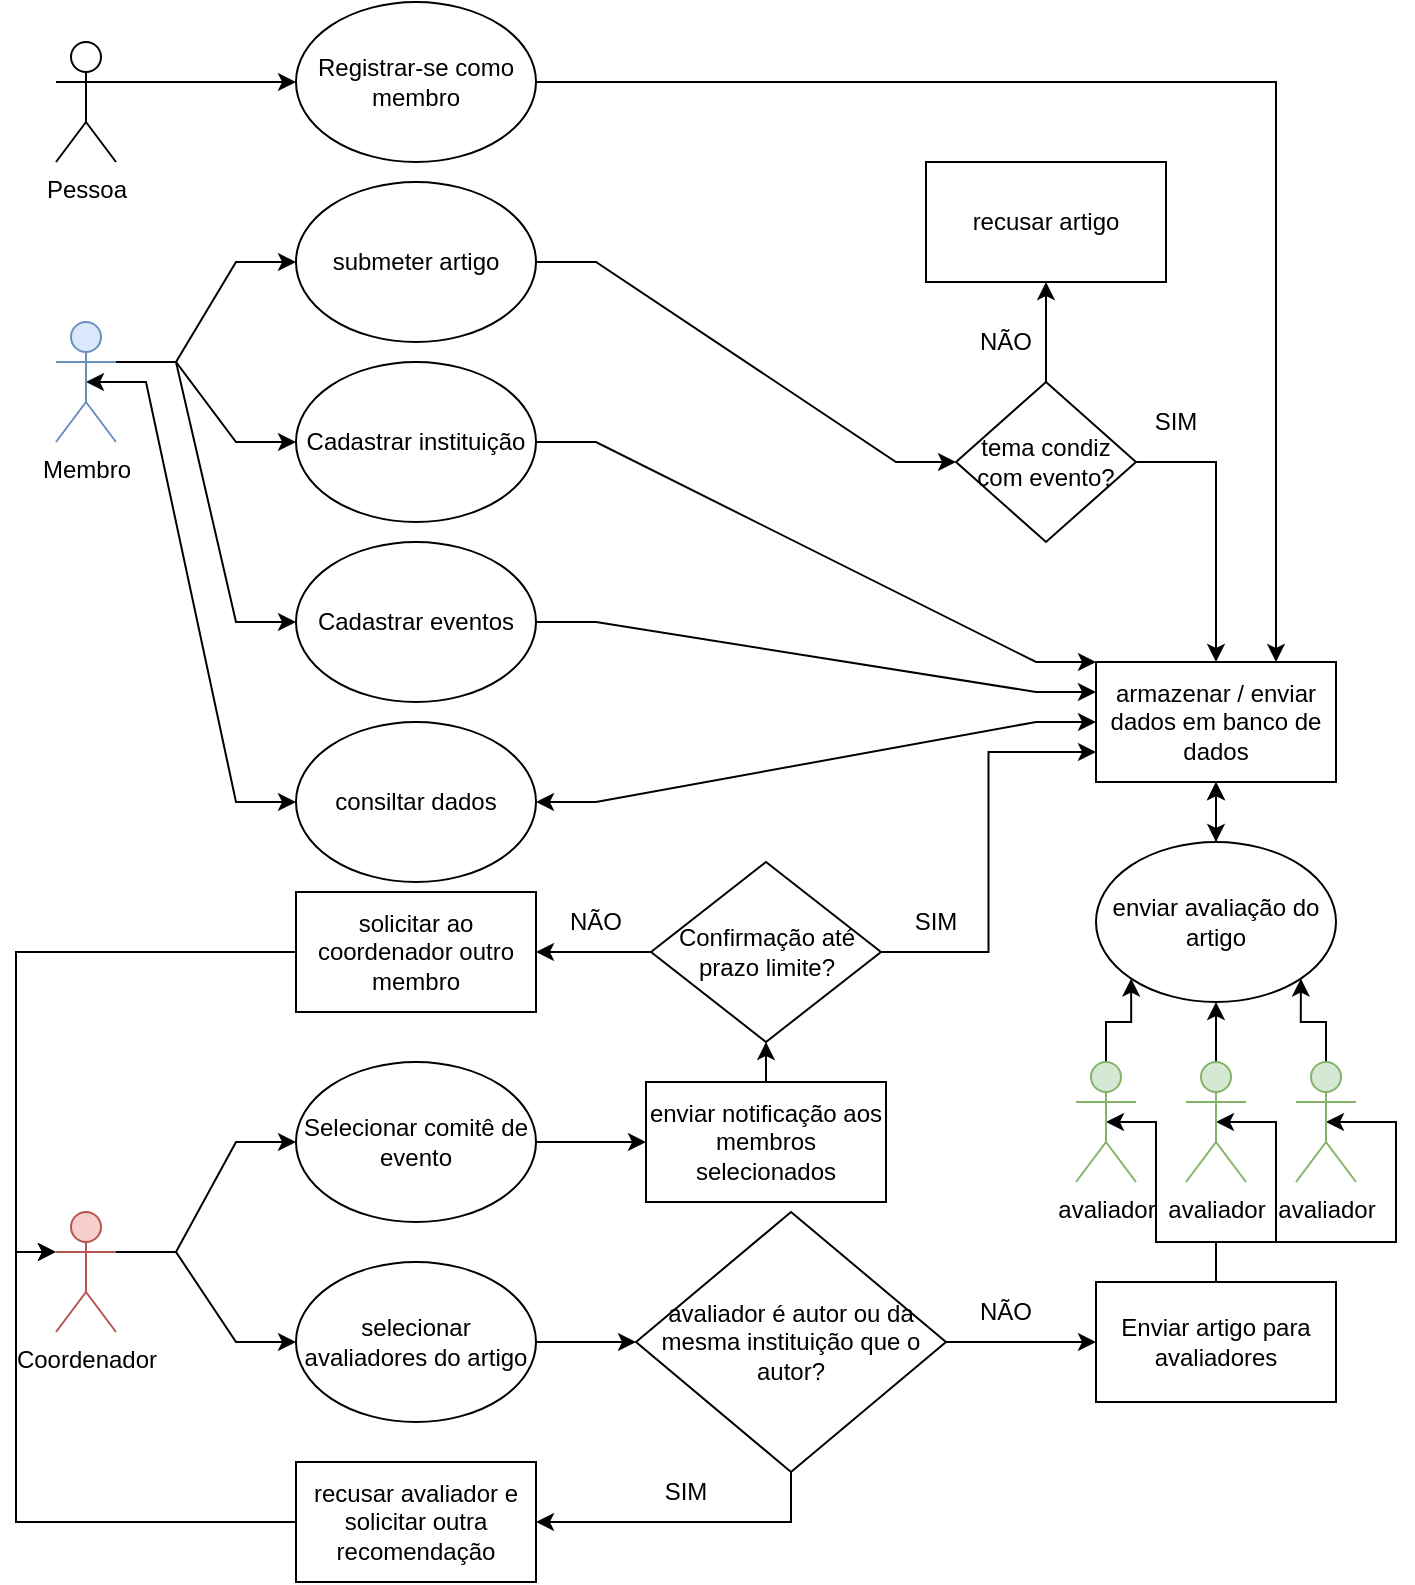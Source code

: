 <mxfile version="19.0.3" type="github">
  <diagram id="8JU_U9Y3DcdZJbbYmd21" name="Page-1">
    <mxGraphModel dx="1326" dy="663" grid="1" gridSize="10" guides="1" tooltips="1" connect="1" arrows="1" fold="1" page="1" pageScale="1" pageWidth="850" pageHeight="1100" math="0" shadow="0">
      <root>
        <mxCell id="0" />
        <mxCell id="1" parent="0" />
        <mxCell id="NkB1lSJiVC8DAfF1Eu-Q-7" style="edgeStyle=orthogonalEdgeStyle;rounded=0;orthogonalLoop=1;jettySize=auto;html=1;exitX=1;exitY=0.333;exitDx=0;exitDy=0;exitPerimeter=0;entryX=0;entryY=0.5;entryDx=0;entryDy=0;" edge="1" parent="1" source="NkB1lSJiVC8DAfF1Eu-Q-1" target="NkB1lSJiVC8DAfF1Eu-Q-4">
          <mxGeometry relative="1" as="geometry" />
        </mxCell>
        <mxCell id="NkB1lSJiVC8DAfF1Eu-Q-1" value="Pessoa" style="shape=umlActor;verticalLabelPosition=bottom;verticalAlign=top;html=1;outlineConnect=0;" vertex="1" parent="1">
          <mxGeometry x="110" y="50" width="30" height="60" as="geometry" />
        </mxCell>
        <mxCell id="NkB1lSJiVC8DAfF1Eu-Q-78" style="edgeStyle=orthogonalEdgeStyle;rounded=0;orthogonalLoop=1;jettySize=auto;html=1;exitX=1;exitY=0.5;exitDx=0;exitDy=0;entryX=0.75;entryY=0;entryDx=0;entryDy=0;" edge="1" parent="1" source="NkB1lSJiVC8DAfF1Eu-Q-4" target="NkB1lSJiVC8DAfF1Eu-Q-44">
          <mxGeometry relative="1" as="geometry" />
        </mxCell>
        <mxCell id="NkB1lSJiVC8DAfF1Eu-Q-4" value="Registrar-se como membro" style="ellipse;whiteSpace=wrap;html=1;" vertex="1" parent="1">
          <mxGeometry x="230" y="30" width="120" height="80" as="geometry" />
        </mxCell>
        <mxCell id="NkB1lSJiVC8DAfF1Eu-Q-14" style="edgeStyle=entityRelationEdgeStyle;rounded=0;orthogonalLoop=1;jettySize=auto;html=1;exitX=1;exitY=0.333;exitDx=0;exitDy=0;exitPerimeter=0;entryX=0;entryY=0.5;entryDx=0;entryDy=0;" edge="1" parent="1" source="NkB1lSJiVC8DAfF1Eu-Q-8" target="NkB1lSJiVC8DAfF1Eu-Q-11">
          <mxGeometry relative="1" as="geometry" />
        </mxCell>
        <mxCell id="NkB1lSJiVC8DAfF1Eu-Q-17" style="edgeStyle=entityRelationEdgeStyle;rounded=0;orthogonalLoop=1;jettySize=auto;html=1;exitX=1;exitY=0.333;exitDx=0;exitDy=0;exitPerimeter=0;entryX=0;entryY=0.5;entryDx=0;entryDy=0;" edge="1" parent="1" source="NkB1lSJiVC8DAfF1Eu-Q-8" target="NkB1lSJiVC8DAfF1Eu-Q-16">
          <mxGeometry relative="1" as="geometry" />
        </mxCell>
        <mxCell id="NkB1lSJiVC8DAfF1Eu-Q-8" value="Coordenador" style="shape=umlActor;verticalLabelPosition=bottom;verticalAlign=top;html=1;outlineConnect=0;fillColor=#f8cecc;strokeColor=#b85450;" vertex="1" parent="1">
          <mxGeometry x="110" y="635" width="30" height="60" as="geometry" />
        </mxCell>
        <mxCell id="NkB1lSJiVC8DAfF1Eu-Q-79" style="edgeStyle=entityRelationEdgeStyle;rounded=0;orthogonalLoop=1;jettySize=auto;html=1;exitX=1;exitY=0.5;exitDx=0;exitDy=0;entryX=0;entryY=0.25;entryDx=0;entryDy=0;" edge="1" parent="1" source="NkB1lSJiVC8DAfF1Eu-Q-9" target="NkB1lSJiVC8DAfF1Eu-Q-44">
          <mxGeometry relative="1" as="geometry" />
        </mxCell>
        <mxCell id="NkB1lSJiVC8DAfF1Eu-Q-9" value="Cadastrar eventos" style="ellipse;whiteSpace=wrap;html=1;" vertex="1" parent="1">
          <mxGeometry x="230" y="300" width="120" height="80" as="geometry" />
        </mxCell>
        <mxCell id="NkB1lSJiVC8DAfF1Eu-Q-80" style="edgeStyle=entityRelationEdgeStyle;rounded=0;orthogonalLoop=1;jettySize=auto;html=1;exitX=1;exitY=0.5;exitDx=0;exitDy=0;entryX=0;entryY=0;entryDx=0;entryDy=0;" edge="1" parent="1" source="NkB1lSJiVC8DAfF1Eu-Q-10" target="NkB1lSJiVC8DAfF1Eu-Q-44">
          <mxGeometry relative="1" as="geometry" />
        </mxCell>
        <mxCell id="NkB1lSJiVC8DAfF1Eu-Q-10" value="Cadastrar instituição&lt;span style=&quot;color: rgba(0, 0, 0, 0); font-family: monospace; font-size: 0px; text-align: start;&quot;&gt;%3CmxGraphModel%3E%3Croot%3E%3CmxCell%20id%3D%220%22%2F%3E%3CmxCell%20id%3D%221%22%20parent%3D%220%22%2F%3E%3CmxCell%20id%3D%222%22%20value%3D%22Cadastrar%20eventos%22%20style%3D%22ellipse%3BwhiteSpace%3Dwrap%3Bhtml%3D1%3B%22%20vertex%3D%221%22%20parent%3D%221%22%3E%3CmxGeometry%20x%3D%22230%22%20y%3D%22220%22%20width%3D%22120%22%20height%3D%2280%22%20as%3D%22geometry%22%2F%3E%3C%2FmxCell%3E%3C%2Froot%3E%3C%2FmxGraphModel%3E&lt;/span&gt;&lt;span style=&quot;color: rgba(0, 0, 0, 0); font-family: monospace; font-size: 0px; text-align: start;&quot;&gt;%3CmxGraphModel%3E%3Croot%3E%3CmxCell%20id%3D%220%22%2F%3E%3CmxCell%20id%3D%221%22%20parent%3D%220%22%2F%3E%3CmxCell%20id%3D%222%22%20value%3D%22Cadastrar%20eventos%22%20style%3D%22ellipse%3BwhiteSpace%3Dwrap%3Bhtml%3D1%3B%22%20vertex%3D%221%22%20parent%3D%221%22%3E%3CmxGeometry%20x%3D%22230%22%20y%3D%22220%22%20width%3D%22120%22%20height%3D%2280%22%20as%3D%22geometry%22%2F%3E%3C%2FmxCell%3E%3C%2Froot%3E%3C%2FmxGraphModel%3E&lt;/span&gt;" style="ellipse;whiteSpace=wrap;html=1;" vertex="1" parent="1">
          <mxGeometry x="230" y="210" width="120" height="80" as="geometry" />
        </mxCell>
        <mxCell id="NkB1lSJiVC8DAfF1Eu-Q-38" style="edgeStyle=orthogonalEdgeStyle;rounded=0;orthogonalLoop=1;jettySize=auto;html=1;exitX=1;exitY=0.5;exitDx=0;exitDy=0;entryX=0;entryY=0.5;entryDx=0;entryDy=0;" edge="1" parent="1" source="NkB1lSJiVC8DAfF1Eu-Q-11" target="NkB1lSJiVC8DAfF1Eu-Q-37">
          <mxGeometry relative="1" as="geometry" />
        </mxCell>
        <mxCell id="NkB1lSJiVC8DAfF1Eu-Q-11" value="Selecionar comitê de evento" style="ellipse;whiteSpace=wrap;html=1;" vertex="1" parent="1">
          <mxGeometry x="230" y="560" width="120" height="80" as="geometry" />
        </mxCell>
        <mxCell id="NkB1lSJiVC8DAfF1Eu-Q-25" style="edgeStyle=orthogonalEdgeStyle;rounded=0;orthogonalLoop=1;jettySize=auto;html=1;exitX=0.5;exitY=1;exitDx=0;exitDy=0;entryX=1;entryY=0.5;entryDx=0;entryDy=0;" edge="1" parent="1" source="NkB1lSJiVC8DAfF1Eu-Q-15" target="NkB1lSJiVC8DAfF1Eu-Q-21">
          <mxGeometry relative="1" as="geometry" />
        </mxCell>
        <mxCell id="NkB1lSJiVC8DAfF1Eu-Q-35" style="edgeStyle=orthogonalEdgeStyle;rounded=0;orthogonalLoop=1;jettySize=auto;html=1;exitX=1;exitY=0.5;exitDx=0;exitDy=0;entryX=0;entryY=0.5;entryDx=0;entryDy=0;" edge="1" parent="1" source="NkB1lSJiVC8DAfF1Eu-Q-15" target="NkB1lSJiVC8DAfF1Eu-Q-34">
          <mxGeometry relative="1" as="geometry" />
        </mxCell>
        <mxCell id="NkB1lSJiVC8DAfF1Eu-Q-15" value="avaliador é autor ou da mesma instituição que o autor?" style="rhombus;whiteSpace=wrap;html=1;" vertex="1" parent="1">
          <mxGeometry x="400" y="635" width="155" height="130" as="geometry" />
        </mxCell>
        <mxCell id="NkB1lSJiVC8DAfF1Eu-Q-18" style="edgeStyle=orthogonalEdgeStyle;rounded=0;orthogonalLoop=1;jettySize=auto;html=1;exitX=1;exitY=0.5;exitDx=0;exitDy=0;entryX=0;entryY=0.5;entryDx=0;entryDy=0;" edge="1" parent="1" source="NkB1lSJiVC8DAfF1Eu-Q-16" target="NkB1lSJiVC8DAfF1Eu-Q-15">
          <mxGeometry relative="1" as="geometry" />
        </mxCell>
        <mxCell id="NkB1lSJiVC8DAfF1Eu-Q-16" value="selecionar avaliadores do artigo" style="ellipse;whiteSpace=wrap;html=1;" vertex="1" parent="1">
          <mxGeometry x="230" y="660" width="120" height="80" as="geometry" />
        </mxCell>
        <mxCell id="NkB1lSJiVC8DAfF1Eu-Q-28" style="edgeStyle=orthogonalEdgeStyle;rounded=0;orthogonalLoop=1;jettySize=auto;html=1;exitX=0;exitY=0.5;exitDx=0;exitDy=0;entryX=0;entryY=0.333;entryDx=0;entryDy=0;entryPerimeter=0;" edge="1" parent="1" source="NkB1lSJiVC8DAfF1Eu-Q-21" target="NkB1lSJiVC8DAfF1Eu-Q-8">
          <mxGeometry relative="1" as="geometry">
            <mxPoint x="120" y="670" as="targetPoint" />
          </mxGeometry>
        </mxCell>
        <mxCell id="NkB1lSJiVC8DAfF1Eu-Q-21" value="recusar avaliador e solicitar outra recomendação" style="rounded=0;whiteSpace=wrap;html=1;" vertex="1" parent="1">
          <mxGeometry x="230" y="760" width="120" height="60" as="geometry" />
        </mxCell>
        <mxCell id="NkB1lSJiVC8DAfF1Eu-Q-31" style="edgeStyle=entityRelationEdgeStyle;rounded=0;orthogonalLoop=1;jettySize=auto;html=1;exitX=1;exitY=0.333;exitDx=0;exitDy=0;exitPerimeter=0;entryX=0;entryY=0.5;entryDx=0;entryDy=0;flowAnimation=0;" edge="1" parent="1" source="NkB1lSJiVC8DAfF1Eu-Q-30" target="NkB1lSJiVC8DAfF1Eu-Q-9">
          <mxGeometry relative="1" as="geometry" />
        </mxCell>
        <mxCell id="NkB1lSJiVC8DAfF1Eu-Q-32" style="edgeStyle=entityRelationEdgeStyle;rounded=0;orthogonalLoop=1;jettySize=auto;html=1;exitX=1;exitY=0.333;exitDx=0;exitDy=0;exitPerimeter=0;entryX=0;entryY=0.5;entryDx=0;entryDy=0;" edge="1" parent="1" source="NkB1lSJiVC8DAfF1Eu-Q-30" target="NkB1lSJiVC8DAfF1Eu-Q-10">
          <mxGeometry relative="1" as="geometry" />
        </mxCell>
        <mxCell id="NkB1lSJiVC8DAfF1Eu-Q-67" style="edgeStyle=entityRelationEdgeStyle;rounded=0;orthogonalLoop=1;jettySize=auto;html=1;entryX=0;entryY=0.5;entryDx=0;entryDy=0;" edge="1" parent="1" target="NkB1lSJiVC8DAfF1Eu-Q-66">
          <mxGeometry relative="1" as="geometry">
            <mxPoint x="140" y="210" as="sourcePoint" />
          </mxGeometry>
        </mxCell>
        <mxCell id="NkB1lSJiVC8DAfF1Eu-Q-83" style="edgeStyle=entityRelationEdgeStyle;rounded=0;orthogonalLoop=1;jettySize=auto;html=1;exitX=0.5;exitY=0.5;exitDx=0;exitDy=0;exitPerimeter=0;entryX=0;entryY=0.5;entryDx=0;entryDy=0;flowAnimation=0;orthogonal=0;comic=0;startArrow=classic;startFill=1;" edge="1" parent="1" source="NkB1lSJiVC8DAfF1Eu-Q-30" target="NkB1lSJiVC8DAfF1Eu-Q-82">
          <mxGeometry relative="1" as="geometry" />
        </mxCell>
        <mxCell id="NkB1lSJiVC8DAfF1Eu-Q-30" value="Membro" style="shape=umlActor;verticalLabelPosition=bottom;verticalAlign=top;html=1;outlineConnect=0;fillColor=#dae8fc;strokeColor=#6c8ebf;" vertex="1" parent="1">
          <mxGeometry x="110" y="190" width="30" height="60" as="geometry" />
        </mxCell>
        <mxCell id="NkB1lSJiVC8DAfF1Eu-Q-33" value="SIM" style="text;html=1;strokeColor=none;fillColor=none;align=center;verticalAlign=middle;whiteSpace=wrap;rounded=0;" vertex="1" parent="1">
          <mxGeometry x="395" y="760" width="60" height="30" as="geometry" />
        </mxCell>
        <mxCell id="NkB1lSJiVC8DAfF1Eu-Q-55" style="edgeStyle=orthogonalEdgeStyle;rounded=0;orthogonalLoop=1;jettySize=auto;html=1;exitX=0.5;exitY=0;exitDx=0;exitDy=0;entryX=0.5;entryY=0.5;entryDx=0;entryDy=0;entryPerimeter=0;" edge="1" parent="1" source="NkB1lSJiVC8DAfF1Eu-Q-34" target="NkB1lSJiVC8DAfF1Eu-Q-53">
          <mxGeometry relative="1" as="geometry">
            <Array as="points">
              <mxPoint x="690" y="650" />
              <mxPoint x="660" y="650" />
              <mxPoint x="660" y="590" />
            </Array>
          </mxGeometry>
        </mxCell>
        <mxCell id="NkB1lSJiVC8DAfF1Eu-Q-57" style="edgeStyle=orthogonalEdgeStyle;rounded=0;orthogonalLoop=1;jettySize=auto;html=1;exitX=0.5;exitY=0;exitDx=0;exitDy=0;entryX=0.5;entryY=0.5;entryDx=0;entryDy=0;entryPerimeter=0;" edge="1" parent="1" source="NkB1lSJiVC8DAfF1Eu-Q-34" target="NkB1lSJiVC8DAfF1Eu-Q-52">
          <mxGeometry relative="1" as="geometry">
            <Array as="points">
              <mxPoint x="690" y="650" />
              <mxPoint x="780" y="650" />
              <mxPoint x="780" y="590" />
            </Array>
          </mxGeometry>
        </mxCell>
        <mxCell id="NkB1lSJiVC8DAfF1Eu-Q-64" style="edgeStyle=orthogonalEdgeStyle;rounded=0;orthogonalLoop=1;jettySize=auto;html=1;exitX=0.5;exitY=0;exitDx=0;exitDy=0;entryX=0.5;entryY=0.5;entryDx=0;entryDy=0;entryPerimeter=0;" edge="1" parent="1" source="NkB1lSJiVC8DAfF1Eu-Q-34" target="NkB1lSJiVC8DAfF1Eu-Q-51">
          <mxGeometry relative="1" as="geometry">
            <Array as="points">
              <mxPoint x="690" y="650" />
              <mxPoint x="720" y="650" />
              <mxPoint x="720" y="590" />
            </Array>
          </mxGeometry>
        </mxCell>
        <mxCell id="NkB1lSJiVC8DAfF1Eu-Q-34" value="Enviar artigo para avaliadores" style="rounded=0;whiteSpace=wrap;html=1;" vertex="1" parent="1">
          <mxGeometry x="630" y="670" width="120" height="60" as="geometry" />
        </mxCell>
        <mxCell id="NkB1lSJiVC8DAfF1Eu-Q-36" value="NÃO" style="text;html=1;strokeColor=none;fillColor=none;align=center;verticalAlign=middle;whiteSpace=wrap;rounded=0;" vertex="1" parent="1">
          <mxGeometry x="555" y="670" width="60" height="30" as="geometry" />
        </mxCell>
        <mxCell id="NkB1lSJiVC8DAfF1Eu-Q-41" style="edgeStyle=orthogonalEdgeStyle;rounded=0;orthogonalLoop=1;jettySize=auto;html=1;exitX=0.5;exitY=0;exitDx=0;exitDy=0;entryX=0.5;entryY=1;entryDx=0;entryDy=0;" edge="1" parent="1" source="NkB1lSJiVC8DAfF1Eu-Q-37" target="NkB1lSJiVC8DAfF1Eu-Q-39">
          <mxGeometry relative="1" as="geometry" />
        </mxCell>
        <mxCell id="NkB1lSJiVC8DAfF1Eu-Q-37" value="enviar notificação aos membros selecionados" style="rounded=0;whiteSpace=wrap;html=1;" vertex="1" parent="1">
          <mxGeometry x="405" y="570" width="120" height="60" as="geometry" />
        </mxCell>
        <mxCell id="NkB1lSJiVC8DAfF1Eu-Q-42" style="edgeStyle=orthogonalEdgeStyle;rounded=0;orthogonalLoop=1;jettySize=auto;html=1;exitX=0;exitY=0.5;exitDx=0;exitDy=0;entryX=1;entryY=0.5;entryDx=0;entryDy=0;" edge="1" parent="1" source="NkB1lSJiVC8DAfF1Eu-Q-39" target="NkB1lSJiVC8DAfF1Eu-Q-40">
          <mxGeometry relative="1" as="geometry" />
        </mxCell>
        <mxCell id="NkB1lSJiVC8DAfF1Eu-Q-47" style="edgeStyle=orthogonalEdgeStyle;rounded=0;orthogonalLoop=1;jettySize=auto;html=1;exitX=1;exitY=0.5;exitDx=0;exitDy=0;entryX=0;entryY=0.75;entryDx=0;entryDy=0;" edge="1" parent="1" source="NkB1lSJiVC8DAfF1Eu-Q-39" target="NkB1lSJiVC8DAfF1Eu-Q-44">
          <mxGeometry relative="1" as="geometry" />
        </mxCell>
        <mxCell id="NkB1lSJiVC8DAfF1Eu-Q-39" value="Confirmação até prazo limite?" style="rhombus;whiteSpace=wrap;html=1;" vertex="1" parent="1">
          <mxGeometry x="407.5" y="460" width="115" height="90" as="geometry" />
        </mxCell>
        <mxCell id="NkB1lSJiVC8DAfF1Eu-Q-43" style="edgeStyle=orthogonalEdgeStyle;rounded=0;orthogonalLoop=1;jettySize=auto;html=1;exitX=0;exitY=0.5;exitDx=0;exitDy=0;entryX=0;entryY=0.333;entryDx=0;entryDy=0;entryPerimeter=0;" edge="1" parent="1" source="NkB1lSJiVC8DAfF1Eu-Q-40" target="NkB1lSJiVC8DAfF1Eu-Q-8">
          <mxGeometry relative="1" as="geometry" />
        </mxCell>
        <mxCell id="NkB1lSJiVC8DAfF1Eu-Q-40" value="solicitar ao coordenador outro membro" style="rounded=0;whiteSpace=wrap;html=1;" vertex="1" parent="1">
          <mxGeometry x="230" y="475" width="120" height="60" as="geometry" />
        </mxCell>
        <mxCell id="NkB1lSJiVC8DAfF1Eu-Q-44" value="armazenar / enviar dados em banco de dados" style="rounded=0;whiteSpace=wrap;html=1;" vertex="1" parent="1">
          <mxGeometry x="630" y="360" width="120" height="60" as="geometry" />
        </mxCell>
        <mxCell id="NkB1lSJiVC8DAfF1Eu-Q-49" value="SIM" style="text;html=1;strokeColor=none;fillColor=none;align=center;verticalAlign=middle;whiteSpace=wrap;rounded=0;" vertex="1" parent="1">
          <mxGeometry x="520" y="475" width="60" height="30" as="geometry" />
        </mxCell>
        <mxCell id="NkB1lSJiVC8DAfF1Eu-Q-50" value="NÃO" style="text;html=1;strokeColor=none;fillColor=none;align=center;verticalAlign=middle;whiteSpace=wrap;rounded=0;" vertex="1" parent="1">
          <mxGeometry x="350" y="475" width="60" height="30" as="geometry" />
        </mxCell>
        <mxCell id="NkB1lSJiVC8DAfF1Eu-Q-61" style="edgeStyle=orthogonalEdgeStyle;rounded=0;orthogonalLoop=1;jettySize=auto;html=1;exitX=0.5;exitY=0;exitDx=0;exitDy=0;exitPerimeter=0;entryX=0.5;entryY=1;entryDx=0;entryDy=0;" edge="1" parent="1" source="NkB1lSJiVC8DAfF1Eu-Q-51" target="NkB1lSJiVC8DAfF1Eu-Q-59">
          <mxGeometry relative="1" as="geometry" />
        </mxCell>
        <mxCell id="NkB1lSJiVC8DAfF1Eu-Q-51" value="avaliador" style="shape=umlActor;verticalLabelPosition=bottom;verticalAlign=top;html=1;outlineConnect=0;fillColor=#d5e8d4;strokeColor=#82b366;" vertex="1" parent="1">
          <mxGeometry x="675" y="560" width="30" height="60" as="geometry" />
        </mxCell>
        <mxCell id="NkB1lSJiVC8DAfF1Eu-Q-62" style="edgeStyle=orthogonalEdgeStyle;rounded=0;orthogonalLoop=1;jettySize=auto;html=1;exitX=0.5;exitY=0;exitDx=0;exitDy=0;exitPerimeter=0;entryX=1;entryY=1;entryDx=0;entryDy=0;" edge="1" parent="1" source="NkB1lSJiVC8DAfF1Eu-Q-52" target="NkB1lSJiVC8DAfF1Eu-Q-59">
          <mxGeometry relative="1" as="geometry" />
        </mxCell>
        <mxCell id="NkB1lSJiVC8DAfF1Eu-Q-52" value="avaliador" style="shape=umlActor;verticalLabelPosition=bottom;verticalAlign=top;html=1;outlineConnect=0;fillColor=#d5e8d4;strokeColor=#82b366;" vertex="1" parent="1">
          <mxGeometry x="730" y="560" width="30" height="60" as="geometry" />
        </mxCell>
        <mxCell id="NkB1lSJiVC8DAfF1Eu-Q-60" style="edgeStyle=orthogonalEdgeStyle;rounded=0;orthogonalLoop=1;jettySize=auto;html=1;exitX=0.5;exitY=0;exitDx=0;exitDy=0;exitPerimeter=0;entryX=0;entryY=1;entryDx=0;entryDy=0;" edge="1" parent="1" source="NkB1lSJiVC8DAfF1Eu-Q-53" target="NkB1lSJiVC8DAfF1Eu-Q-59">
          <mxGeometry relative="1" as="geometry" />
        </mxCell>
        <mxCell id="NkB1lSJiVC8DAfF1Eu-Q-53" value="avaliador" style="shape=umlActor;verticalLabelPosition=bottom;verticalAlign=top;html=1;outlineConnect=0;fillColor=#d5e8d4;strokeColor=#82b366;" vertex="1" parent="1">
          <mxGeometry x="620" y="560" width="30" height="60" as="geometry" />
        </mxCell>
        <mxCell id="NkB1lSJiVC8DAfF1Eu-Q-63" style="edgeStyle=orthogonalEdgeStyle;rounded=0;orthogonalLoop=1;jettySize=auto;html=1;exitX=0.5;exitY=0;exitDx=0;exitDy=0;entryX=0.5;entryY=1;entryDx=0;entryDy=0;" edge="1" parent="1" source="NkB1lSJiVC8DAfF1Eu-Q-59" target="NkB1lSJiVC8DAfF1Eu-Q-44">
          <mxGeometry relative="1" as="geometry" />
        </mxCell>
        <mxCell id="NkB1lSJiVC8DAfF1Eu-Q-85" value="" style="edgeStyle=orthogonalEdgeStyle;curved=1;rounded=0;comic=0;orthogonalLoop=1;jettySize=auto;html=1;startArrow=classic;startFill=1;" edge="1" parent="1" source="NkB1lSJiVC8DAfF1Eu-Q-59" target="NkB1lSJiVC8DAfF1Eu-Q-44">
          <mxGeometry relative="1" as="geometry" />
        </mxCell>
        <mxCell id="NkB1lSJiVC8DAfF1Eu-Q-59" value="enviar avaliação do artigo" style="ellipse;whiteSpace=wrap;html=1;" vertex="1" parent="1">
          <mxGeometry x="630" y="450" width="120" height="80" as="geometry" />
        </mxCell>
        <mxCell id="NkB1lSJiVC8DAfF1Eu-Q-69" style="edgeStyle=entityRelationEdgeStyle;rounded=0;orthogonalLoop=1;jettySize=auto;html=1;exitX=1;exitY=0.5;exitDx=0;exitDy=0;entryX=0;entryY=0.5;entryDx=0;entryDy=0;" edge="1" parent="1" source="NkB1lSJiVC8DAfF1Eu-Q-66" target="NkB1lSJiVC8DAfF1Eu-Q-68">
          <mxGeometry relative="1" as="geometry" />
        </mxCell>
        <mxCell id="NkB1lSJiVC8DAfF1Eu-Q-66" value="submeter artigo" style="ellipse;whiteSpace=wrap;html=1;" vertex="1" parent="1">
          <mxGeometry x="230" y="120" width="120" height="80" as="geometry" />
        </mxCell>
        <mxCell id="NkB1lSJiVC8DAfF1Eu-Q-76" style="edgeStyle=orthogonalEdgeStyle;rounded=0;orthogonalLoop=1;jettySize=auto;html=1;exitX=1;exitY=0.5;exitDx=0;exitDy=0;entryX=0.5;entryY=0;entryDx=0;entryDy=0;" edge="1" parent="1" source="NkB1lSJiVC8DAfF1Eu-Q-68" target="NkB1lSJiVC8DAfF1Eu-Q-44">
          <mxGeometry relative="1" as="geometry" />
        </mxCell>
        <mxCell id="NkB1lSJiVC8DAfF1Eu-Q-81" style="edgeStyle=orthogonalEdgeStyle;rounded=0;orthogonalLoop=1;jettySize=auto;html=1;exitX=0.5;exitY=0;exitDx=0;exitDy=0;entryX=0.5;entryY=1;entryDx=0;entryDy=0;" edge="1" parent="1" source="NkB1lSJiVC8DAfF1Eu-Q-68" target="NkB1lSJiVC8DAfF1Eu-Q-72">
          <mxGeometry relative="1" as="geometry" />
        </mxCell>
        <mxCell id="NkB1lSJiVC8DAfF1Eu-Q-68" value="tema condiz com evento?" style="rhombus;whiteSpace=wrap;html=1;" vertex="1" parent="1">
          <mxGeometry x="560" y="220" width="90" height="80" as="geometry" />
        </mxCell>
        <mxCell id="NkB1lSJiVC8DAfF1Eu-Q-71" value="SIM" style="text;html=1;strokeColor=none;fillColor=none;align=center;verticalAlign=middle;whiteSpace=wrap;rounded=0;" vertex="1" parent="1">
          <mxGeometry x="640" y="225" width="60" height="30" as="geometry" />
        </mxCell>
        <mxCell id="NkB1lSJiVC8DAfF1Eu-Q-72" value="recusar artigo" style="rounded=0;whiteSpace=wrap;html=1;" vertex="1" parent="1">
          <mxGeometry x="545" y="110" width="120" height="60" as="geometry" />
        </mxCell>
        <mxCell id="NkB1lSJiVC8DAfF1Eu-Q-74" value="NÃO" style="text;html=1;strokeColor=none;fillColor=none;align=center;verticalAlign=middle;whiteSpace=wrap;rounded=0;" vertex="1" parent="1">
          <mxGeometry x="555" y="185" width="60" height="30" as="geometry" />
        </mxCell>
        <mxCell id="NkB1lSJiVC8DAfF1Eu-Q-84" style="edgeStyle=entityRelationEdgeStyle;rounded=0;orthogonalLoop=1;jettySize=auto;html=1;exitX=1;exitY=0.5;exitDx=0;exitDy=0;entryX=0;entryY=0.5;entryDx=0;entryDy=0;startArrow=classic;startFill=1;" edge="1" parent="1" source="NkB1lSJiVC8DAfF1Eu-Q-82" target="NkB1lSJiVC8DAfF1Eu-Q-44">
          <mxGeometry relative="1" as="geometry" />
        </mxCell>
        <mxCell id="NkB1lSJiVC8DAfF1Eu-Q-82" value="consiltar dados" style="ellipse;whiteSpace=wrap;html=1;" vertex="1" parent="1">
          <mxGeometry x="230" y="390" width="120" height="80" as="geometry" />
        </mxCell>
      </root>
    </mxGraphModel>
  </diagram>
</mxfile>
